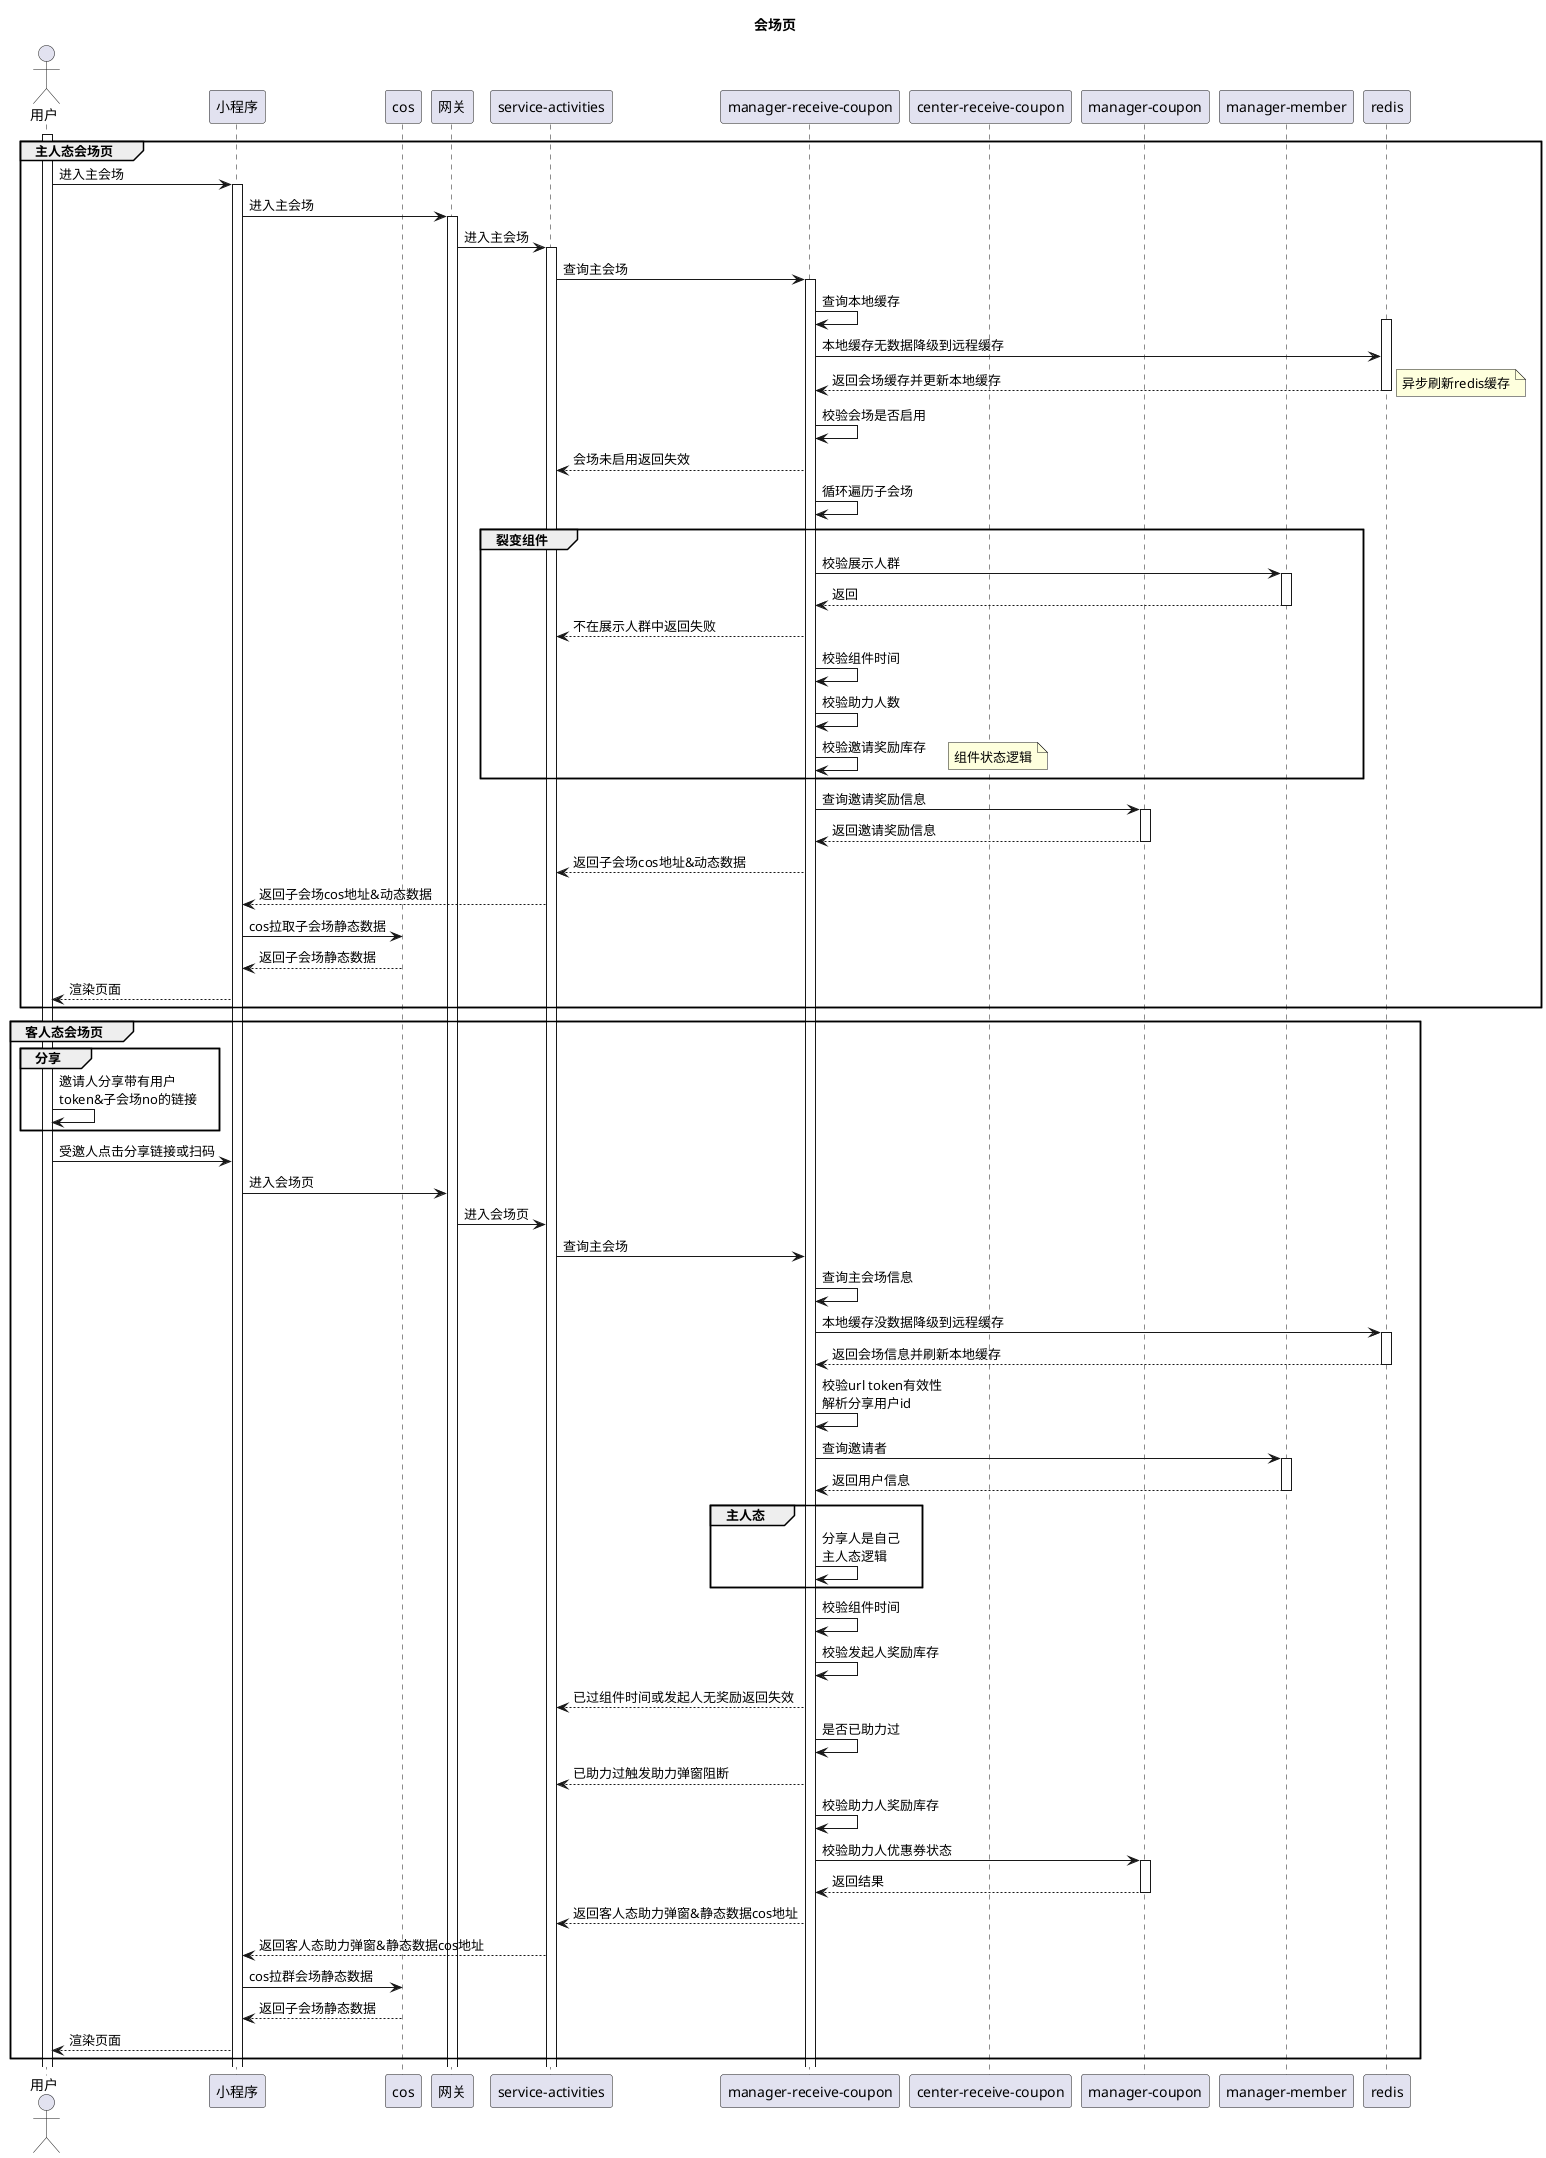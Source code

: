 @startuml
title 会场页
group 主人态会场页
actor   用户 as  user order 1
participant  小程序  as  client order 20
participant cos order 23
participant 网关 as bgv order 25
participant "service-activities" as sa order 30
participant "manager-receive-coupon" as mrc order 40
participant  "center-receive-coupon"  as  crc order 50
participant "manager-coupon" as mc order 53
participant "manager-member" as mm order 55
participant redis order 70
activate user
user -> client:进入主会场
activate client
client -> bgv: 进入主会场
activate bgv
bgv -> sa:进入主会场
activate sa
sa -> mrc:查询主会场
activate mrc
mrc -> mrc:查询本地缓存
activate redis
mrc -> redis:本地缓存无数据降级到远程缓存
redis --> mrc:返回会场缓存并更新本地缓存
note right
异步刷新redis缓存
end note
deactivate redis
mrc -> mrc:校验会场是否启用
mrc --> sa:会场未启用返回失效
mrc -> mrc:循环遍历子会场
group 裂变组件
mrc -> mm:校验展示人群
activate mm
mm --> mrc: 返回
deactivate mm
mrc --> sa:不在展示人群中返回失败

mrc -> mrc:校验组件时间
mrc -> mrc:校验助力人数
mrc -> mrc:校验邀请奖励库存
note right
组件状态逻辑
end note
end
mrc -> mc:查询邀请奖励信息
activate mc
mc --> mrc:返回邀请奖励信息
deactivate mc
mrc --> sa:返回子会场cos地址&动态数据
sa --> client:返回子会场cos地址&动态数据
client -> cos:cos拉取子会场静态数据
cos --> client:返回子会场静态数据
client --> user:渲染页面
end

group 客人态会场页
group 分享
user -> user:邀请人分享带有用户\ntoken&子会场no的链接
end
user -> client:受邀人点击分享链接或扫码
client -> bgv:进入会场页
bgv -> sa:进入会场页
sa -> mrc:查询主会场
mrc -> mrc:查询主会场信息
mrc -> redis:本地缓存没数据降级到远程缓存
activate redis
redis --> mrc:返回会场信息并刷新本地缓存
deactivate redis
mrc -> mrc:校验url token有效性\n解析分享用户id
mrc -> mm:查询邀请者
activate mm
mm --> mrc:返回用户信息
deactivate mm
group 主人态
mrc -> mrc:分享人是自己\n主人态逻辑
end

mrc -> mrc:校验组件时间
mrc -> mrc:校验发起人奖励库存
mrc --> sa: 已过组件时间或发起人无奖励返回失效
mrc -> mrc:是否已助力过
mrc --> sa:已助力过触发助力弹窗阻断
mrc -> mrc:校验助力人奖励库存
mrc -> mc:校验助力人优惠券状态
activate mc
mc --> mrc:返回结果
deactivate mc
mrc --> sa:返回客人态助力弹窗&静态数据cos地址
sa --> client:返回客人态助力弹窗&静态数据cos地址
client -> cos:cos拉群会场静态数据
cos --> client:返回子会场静态数据
client --> user:渲染页面
end
@enduml

@startuml
title 客人态奖励发放
actor   用户 as  user order 1
participant 小程序 as client order 10
participant "base-gateway-vip" as bgv order 25
participant "service-activities" as sa order 30
participant "manager-receive-coupon" as mrc order 40
participant  "center-receive-coupon"  as  crc order 50
participant "processor-pms" as pp order 35
participant "manager-coupon" as mc order 53
participant "manager-member" as mm order 55
participant redis order 70
participant mysql order 100
group 助力人发放奖励
activate user
user -> client:点击助力
activate client
client -> bgv:助力请求
activate bgv
bgv -> client: 用户未登录拉起登录
bgv -> sa:助力请求
activate sa
sa -> mrc:助力请求
activate mrc
mrc -> mrc:本地缓存查询子会场信息
mrc -> redis:本地缓存没数据降级到远程缓存
activate redis
redis --> mrc:返回并刷新本地缓存
deactivate redis
mrc -> mrc:校验会场启用状态
mrc --> sa:会场未启用返回失效
mrc -> mrc:校验组件时间
mrc --> sa:已过组件时间返回失效态
mrc -> mrc:校验邀请人是否已达助力上线
mrc --> sa:已达助力上限返回失效态
mrc -> mrc:校验地区限制
mrc-->sa:不在地区限制内返回非限领地区阻断
mrc -> mc:查询券模板
activate mc
mc --> mrc:校验券模板状态
deactivate mc
mrc --> sa:券模板状态不可领返回失效态
mrc -> mrc:校验是否已助力
mrc --> sa:已达助力上限返回
mrc -> redis:扣减库存
activate redis
redis --> mrc:扣减结果
deactivate redis
mrc --> sa:扣减失败返回
mrc -> crc:保存助力记录
crc --> mrc:保存结果
mrc ->redis:redis记录发券流水&记录流水号集合
activate redis
redis --> mrc:结果
mrc -> redis:邀请人助力次数+1
redis --> mrc :返回
deactivate redis
mrc -> pp:发券通知
mrc -> pp:邀请人被助力通知
deactivate mrc
end
group 邀请人被助力通知
pp -> mrc:被助力通知
mrc -> mrc:校验会场启用状态
mrc --> sa:会场未启用不发放奖励
mrc -> mrc:校验组件时间
mrc --> sa:已过组件时间不发放奖励
mrc -> redis:从redis校验被助力次数(懒加载)
activate redis
redis --> mrc:返回
deactivate redis
mrc -> mrc:校验助力次数是否达到奖励要求
mrc -> crc:校验是否已发放过奖励
activate crc
crc --> mrc:返回
deactivate crc

mrc -> pp:达到奖励发放要求发送发券通知

end
group 发券通知
activate pp
pp -> pp:处理消息
pp -> pp:db限速
pp -> mrc:业务处理
activate mrc
mrc -> redis:流水缓存查询
activate redis
redis --> mrc:返回流水
deactivate redis
mrc -> crc:发券流水落库
activate crc
crc -> mysql:发券流水落库
activate mysql
mysql --> crc:结果
deactivate mysql
crc -->mrc:结果
mrc -> mc:发券
activate mc
mc --> mrc:发券结果
deactivate mc
mrc -> redis:邀请人身份设置邀请人奖励弹窗通知
activate redis
redis --> mrc:返回
deactivate redis
mrc -> pp:发券成功或失败
end

@enduml